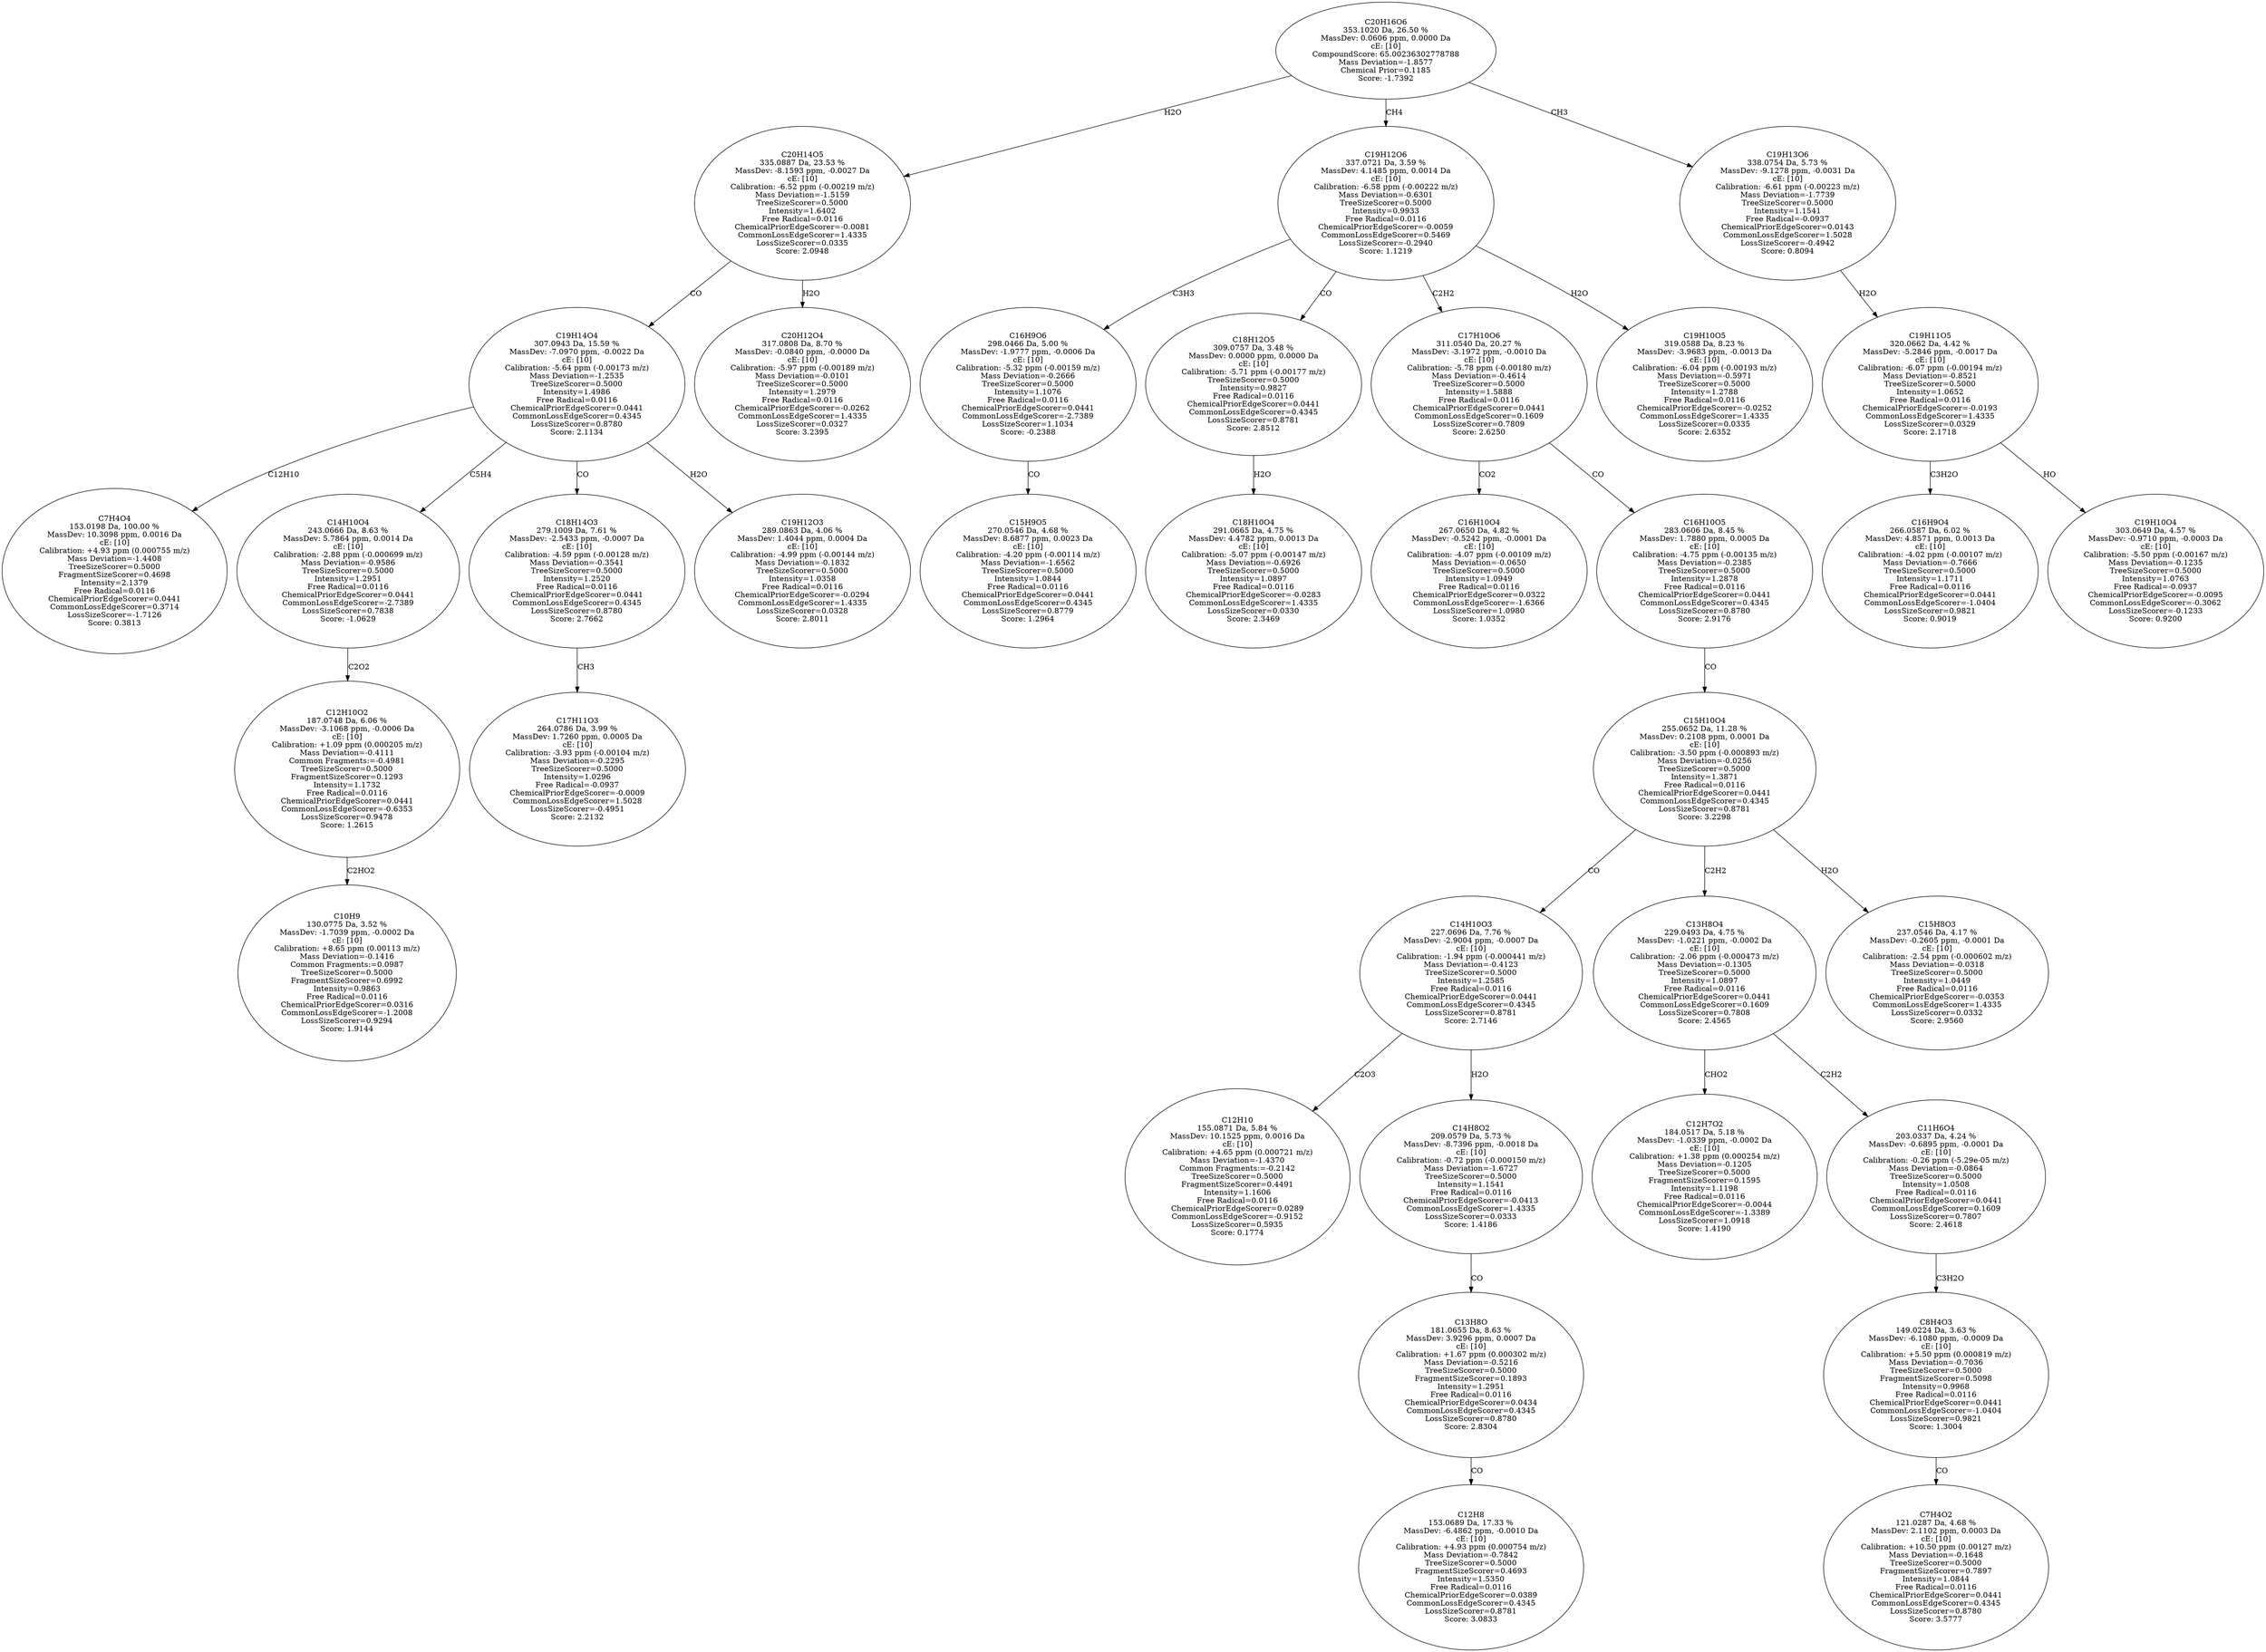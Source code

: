 strict digraph {
v1 [label="C7H4O4\n153.0198 Da, 100.00 %\nMassDev: 10.3098 ppm, 0.0016 Da\ncE: [10]\nCalibration: +4.93 ppm (0.000755 m/z)\nMass Deviation=-1.4408\nTreeSizeScorer=0.5000\nFragmentSizeScorer=0.4698\nIntensity=2.1379\nFree Radical=0.0116\nChemicalPriorEdgeScorer=0.0441\nCommonLossEdgeScorer=0.3714\nLossSizeScorer=-1.7126\nScore: 0.3813"];
v2 [label="C10H9\n130.0775 Da, 3.52 %\nMassDev: -1.7039 ppm, -0.0002 Da\ncE: [10]\nCalibration: +8.65 ppm (0.00113 m/z)\nMass Deviation=-0.1416\nCommon Fragments:=0.0987\nTreeSizeScorer=0.5000\nFragmentSizeScorer=0.6992\nIntensity=0.9863\nFree Radical=0.0116\nChemicalPriorEdgeScorer=0.0316\nCommonLossEdgeScorer=-1.2008\nLossSizeScorer=0.9294\nScore: 1.9144"];
v3 [label="C12H10O2\n187.0748 Da, 6.06 %\nMassDev: -3.1068 ppm, -0.0006 Da\ncE: [10]\nCalibration: +1.09 ppm (0.000205 m/z)\nMass Deviation=-0.4111\nCommon Fragments:=-0.4981\nTreeSizeScorer=0.5000\nFragmentSizeScorer=0.1293\nIntensity=1.1732\nFree Radical=0.0116\nChemicalPriorEdgeScorer=0.0441\nCommonLossEdgeScorer=-0.6353\nLossSizeScorer=0.9478\nScore: 1.2615"];
v4 [label="C14H10O4\n243.0666 Da, 8.63 %\nMassDev: 5.7864 ppm, 0.0014 Da\ncE: [10]\nCalibration: -2.88 ppm (-0.000699 m/z)\nMass Deviation=-0.9586\nTreeSizeScorer=0.5000\nIntensity=1.2951\nFree Radical=0.0116\nChemicalPriorEdgeScorer=0.0441\nCommonLossEdgeScorer=-2.7389\nLossSizeScorer=0.7838\nScore: -1.0629"];
v5 [label="C17H11O3\n264.0786 Da, 3.99 %\nMassDev: 1.7260 ppm, 0.0005 Da\ncE: [10]\nCalibration: -3.93 ppm (-0.00104 m/z)\nMass Deviation=-0.2295\nTreeSizeScorer=0.5000\nIntensity=1.0296\nFree Radical=-0.0937\nChemicalPriorEdgeScorer=-0.0009\nCommonLossEdgeScorer=1.5028\nLossSizeScorer=-0.4951\nScore: 2.2132"];
v6 [label="C18H14O3\n279.1009 Da, 7.61 %\nMassDev: -2.5433 ppm, -0.0007 Da\ncE: [10]\nCalibration: -4.59 ppm (-0.00128 m/z)\nMass Deviation=-0.3541\nTreeSizeScorer=0.5000\nIntensity=1.2520\nFree Radical=0.0116\nChemicalPriorEdgeScorer=0.0441\nCommonLossEdgeScorer=0.4345\nLossSizeScorer=0.8780\nScore: 2.7662"];
v7 [label="C19H12O3\n289.0863 Da, 4.06 %\nMassDev: 1.4044 ppm, 0.0004 Da\ncE: [10]\nCalibration: -4.99 ppm (-0.00144 m/z)\nMass Deviation=-0.1832\nTreeSizeScorer=0.5000\nIntensity=1.0358\nFree Radical=0.0116\nChemicalPriorEdgeScorer=-0.0294\nCommonLossEdgeScorer=1.4335\nLossSizeScorer=0.0328\nScore: 2.8011"];
v8 [label="C19H14O4\n307.0943 Da, 15.59 %\nMassDev: -7.0970 ppm, -0.0022 Da\ncE: [10]\nCalibration: -5.64 ppm (-0.00173 m/z)\nMass Deviation=-1.2535\nTreeSizeScorer=0.5000\nIntensity=1.4986\nFree Radical=0.0116\nChemicalPriorEdgeScorer=0.0441\nCommonLossEdgeScorer=0.4345\nLossSizeScorer=0.8780\nScore: 2.1134"];
v9 [label="C20H12O4\n317.0808 Da, 8.70 %\nMassDev: -0.0840 ppm, -0.0000 Da\ncE: [10]\nCalibration: -5.97 ppm (-0.00189 m/z)\nMass Deviation=-0.0101\nTreeSizeScorer=0.5000\nIntensity=1.2979\nFree Radical=0.0116\nChemicalPriorEdgeScorer=-0.0262\nCommonLossEdgeScorer=1.4335\nLossSizeScorer=0.0327\nScore: 3.2395"];
v10 [label="C20H14O5\n335.0887 Da, 23.53 %\nMassDev: -8.1593 ppm, -0.0027 Da\ncE: [10]\nCalibration: -6.52 ppm (-0.00219 m/z)\nMass Deviation=-1.5159\nTreeSizeScorer=0.5000\nIntensity=1.6402\nFree Radical=0.0116\nChemicalPriorEdgeScorer=-0.0081\nCommonLossEdgeScorer=1.4335\nLossSizeScorer=0.0335\nScore: 2.0948"];
v11 [label="C15H9O5\n270.0546 Da, 4.68 %\nMassDev: 8.6877 ppm, 0.0023 Da\ncE: [10]\nCalibration: -4.20 ppm (-0.00114 m/z)\nMass Deviation=-1.6562\nTreeSizeScorer=0.5000\nIntensity=1.0844\nFree Radical=0.0116\nChemicalPriorEdgeScorer=0.0441\nCommonLossEdgeScorer=0.4345\nLossSizeScorer=0.8779\nScore: 1.2964"];
v12 [label="C16H9O6\n298.0466 Da, 5.00 %\nMassDev: -1.9777 ppm, -0.0006 Da\ncE: [10]\nCalibration: -5.32 ppm (-0.00159 m/z)\nMass Deviation=-0.2666\nTreeSizeScorer=0.5000\nIntensity=1.1076\nFree Radical=0.0116\nChemicalPriorEdgeScorer=0.0441\nCommonLossEdgeScorer=-2.7389\nLossSizeScorer=1.1034\nScore: -0.2388"];
v13 [label="C18H10O4\n291.0665 Da, 4.75 %\nMassDev: 4.4782 ppm, 0.0013 Da\ncE: [10]\nCalibration: -5.07 ppm (-0.00147 m/z)\nMass Deviation=-0.6926\nTreeSizeScorer=0.5000\nIntensity=1.0897\nFree Radical=0.0116\nChemicalPriorEdgeScorer=-0.0283\nCommonLossEdgeScorer=1.4335\nLossSizeScorer=0.0330\nScore: 2.3469"];
v14 [label="C18H12O5\n309.0757 Da, 3.48 %\nMassDev: 0.0000 ppm, 0.0000 Da\ncE: [10]\nCalibration: -5.71 ppm (-0.00177 m/z)\nTreeSizeScorer=0.5000\nIntensity=0.9827\nFree Radical=0.0116\nChemicalPriorEdgeScorer=0.0441\nCommonLossEdgeScorer=0.4345\nLossSizeScorer=0.8781\nScore: 2.8512"];
v15 [label="C16H10O4\n267.0650 Da, 4.82 %\nMassDev: -0.5242 ppm, -0.0001 Da\ncE: [10]\nCalibration: -4.07 ppm (-0.00109 m/z)\nMass Deviation=-0.0650\nTreeSizeScorer=0.5000\nIntensity=1.0949\nFree Radical=0.0116\nChemicalPriorEdgeScorer=0.0322\nCommonLossEdgeScorer=-1.6366\nLossSizeScorer=1.0980\nScore: 1.0352"];
v16 [label="C12H10\n155.0871 Da, 5.84 %\nMassDev: 10.1525 ppm, 0.0016 Da\ncE: [10]\nCalibration: +4.65 ppm (0.000721 m/z)\nMass Deviation=-1.4370\nCommon Fragments:=-0.2142\nTreeSizeScorer=0.5000\nFragmentSizeScorer=0.4491\nIntensity=1.1606\nFree Radical=0.0116\nChemicalPriorEdgeScorer=0.0289\nCommonLossEdgeScorer=-0.9152\nLossSizeScorer=0.5935\nScore: 0.1774"];
v17 [label="C12H8\n153.0689 Da, 17.33 %\nMassDev: -6.4862 ppm, -0.0010 Da\ncE: [10]\nCalibration: +4.93 ppm (0.000754 m/z)\nMass Deviation=-0.7842\nTreeSizeScorer=0.5000\nFragmentSizeScorer=0.4693\nIntensity=1.5350\nFree Radical=0.0116\nChemicalPriorEdgeScorer=0.0389\nCommonLossEdgeScorer=0.4345\nLossSizeScorer=0.8781\nScore: 3.0833"];
v18 [label="C13H8O\n181.0655 Da, 8.63 %\nMassDev: 3.9296 ppm, 0.0007 Da\ncE: [10]\nCalibration: +1.67 ppm (0.000302 m/z)\nMass Deviation=-0.5216\nTreeSizeScorer=0.5000\nFragmentSizeScorer=0.1893\nIntensity=1.2951\nFree Radical=0.0116\nChemicalPriorEdgeScorer=0.0434\nCommonLossEdgeScorer=0.4345\nLossSizeScorer=0.8780\nScore: 2.8304"];
v19 [label="C14H8O2\n209.0579 Da, 5.73 %\nMassDev: -8.7396 ppm, -0.0018 Da\ncE: [10]\nCalibration: -0.72 ppm (-0.000150 m/z)\nMass Deviation=-1.6727\nTreeSizeScorer=0.5000\nIntensity=1.1541\nFree Radical=0.0116\nChemicalPriorEdgeScorer=-0.0413\nCommonLossEdgeScorer=1.4335\nLossSizeScorer=0.0333\nScore: 1.4186"];
v20 [label="C14H10O3\n227.0696 Da, 7.76 %\nMassDev: -2.9004 ppm, -0.0007 Da\ncE: [10]\nCalibration: -1.94 ppm (-0.000441 m/z)\nMass Deviation=-0.4123\nTreeSizeScorer=0.5000\nIntensity=1.2585\nFree Radical=0.0116\nChemicalPriorEdgeScorer=0.0441\nCommonLossEdgeScorer=0.4345\nLossSizeScorer=0.8781\nScore: 2.7146"];
v21 [label="C12H7O2\n184.0517 Da, 5.18 %\nMassDev: -1.0339 ppm, -0.0002 Da\ncE: [10]\nCalibration: +1.38 ppm (0.000254 m/z)\nMass Deviation=-0.1205\nTreeSizeScorer=0.5000\nFragmentSizeScorer=0.1595\nIntensity=1.1198\nFree Radical=0.0116\nChemicalPriorEdgeScorer=-0.0044\nCommonLossEdgeScorer=-1.3389\nLossSizeScorer=1.0918\nScore: 1.4190"];
v22 [label="C7H4O2\n121.0287 Da, 4.68 %\nMassDev: 2.1102 ppm, 0.0003 Da\ncE: [10]\nCalibration: +10.50 ppm (0.00127 m/z)\nMass Deviation=-0.1648\nTreeSizeScorer=0.5000\nFragmentSizeScorer=0.7897\nIntensity=1.0844\nFree Radical=0.0116\nChemicalPriorEdgeScorer=0.0441\nCommonLossEdgeScorer=0.4345\nLossSizeScorer=0.8780\nScore: 3.5777"];
v23 [label="C8H4O3\n149.0224 Da, 3.63 %\nMassDev: -6.1080 ppm, -0.0009 Da\ncE: [10]\nCalibration: +5.50 ppm (0.000819 m/z)\nMass Deviation=-0.7036\nTreeSizeScorer=0.5000\nFragmentSizeScorer=0.5098\nIntensity=0.9968\nFree Radical=0.0116\nChemicalPriorEdgeScorer=0.0441\nCommonLossEdgeScorer=-1.0404\nLossSizeScorer=0.9821\nScore: 1.3004"];
v24 [label="C11H6O4\n203.0337 Da, 4.24 %\nMassDev: -0.6895 ppm, -0.0001 Da\ncE: [10]\nCalibration: -0.26 ppm (-5.29e-05 m/z)\nMass Deviation=-0.0864\nTreeSizeScorer=0.5000\nIntensity=1.0508\nFree Radical=0.0116\nChemicalPriorEdgeScorer=0.0441\nCommonLossEdgeScorer=0.1609\nLossSizeScorer=0.7807\nScore: 2.4618"];
v25 [label="C13H8O4\n229.0493 Da, 4.75 %\nMassDev: -1.0221 ppm, -0.0002 Da\ncE: [10]\nCalibration: -2.06 ppm (-0.000473 m/z)\nMass Deviation=-0.1305\nTreeSizeScorer=0.5000\nIntensity=1.0897\nFree Radical=0.0116\nChemicalPriorEdgeScorer=0.0441\nCommonLossEdgeScorer=0.1609\nLossSizeScorer=0.7808\nScore: 2.4565"];
v26 [label="C15H8O3\n237.0546 Da, 4.17 %\nMassDev: -0.2605 ppm, -0.0001 Da\ncE: [10]\nCalibration: -2.54 ppm (-0.000602 m/z)\nMass Deviation=-0.0318\nTreeSizeScorer=0.5000\nIntensity=1.0449\nFree Radical=0.0116\nChemicalPriorEdgeScorer=-0.0353\nCommonLossEdgeScorer=1.4335\nLossSizeScorer=0.0332\nScore: 2.9560"];
v27 [label="C15H10O4\n255.0652 Da, 11.28 %\nMassDev: 0.2108 ppm, 0.0001 Da\ncE: [10]\nCalibration: -3.50 ppm (-0.000893 m/z)\nMass Deviation=-0.0256\nTreeSizeScorer=0.5000\nIntensity=1.3871\nFree Radical=0.0116\nChemicalPriorEdgeScorer=0.0441\nCommonLossEdgeScorer=0.4345\nLossSizeScorer=0.8781\nScore: 3.2298"];
v28 [label="C16H10O5\n283.0606 Da, 8.45 %\nMassDev: 1.7880 ppm, 0.0005 Da\ncE: [10]\nCalibration: -4.75 ppm (-0.00135 m/z)\nMass Deviation=-0.2385\nTreeSizeScorer=0.5000\nIntensity=1.2878\nFree Radical=0.0116\nChemicalPriorEdgeScorer=0.0441\nCommonLossEdgeScorer=0.4345\nLossSizeScorer=0.8780\nScore: 2.9176"];
v29 [label="C17H10O6\n311.0540 Da, 20.27 %\nMassDev: -3.1972 ppm, -0.0010 Da\ncE: [10]\nCalibration: -5.78 ppm (-0.00180 m/z)\nMass Deviation=-0.4614\nTreeSizeScorer=0.5000\nIntensity=1.5888\nFree Radical=0.0116\nChemicalPriorEdgeScorer=0.0441\nCommonLossEdgeScorer=0.1609\nLossSizeScorer=0.7809\nScore: 2.6250"];
v30 [label="C19H10O5\n319.0588 Da, 8.23 %\nMassDev: -3.9683 ppm, -0.0013 Da\ncE: [10]\nCalibration: -6.04 ppm (-0.00193 m/z)\nMass Deviation=-0.5971\nTreeSizeScorer=0.5000\nIntensity=1.2788\nFree Radical=0.0116\nChemicalPriorEdgeScorer=-0.0252\nCommonLossEdgeScorer=1.4335\nLossSizeScorer=0.0335\nScore: 2.6352"];
v31 [label="C19H12O6\n337.0721 Da, 3.59 %\nMassDev: 4.1485 ppm, 0.0014 Da\ncE: [10]\nCalibration: -6.58 ppm (-0.00222 m/z)\nMass Deviation=-0.6301\nTreeSizeScorer=0.5000\nIntensity=0.9933\nFree Radical=0.0116\nChemicalPriorEdgeScorer=-0.0059\nCommonLossEdgeScorer=0.5469\nLossSizeScorer=-0.2940\nScore: 1.1219"];
v32 [label="C16H9O4\n266.0587 Da, 6.02 %\nMassDev: 4.8571 ppm, 0.0013 Da\ncE: [10]\nCalibration: -4.02 ppm (-0.00107 m/z)\nMass Deviation=-0.7666\nTreeSizeScorer=0.5000\nIntensity=1.1711\nFree Radical=0.0116\nChemicalPriorEdgeScorer=0.0441\nCommonLossEdgeScorer=-1.0404\nLossSizeScorer=0.9821\nScore: 0.9019"];
v33 [label="C19H10O4\n303.0649 Da, 4.57 %\nMassDev: -0.9710 ppm, -0.0003 Da\ncE: [10]\nCalibration: -5.50 ppm (-0.00167 m/z)\nMass Deviation=-0.1235\nTreeSizeScorer=0.5000\nIntensity=1.0763\nFree Radical=-0.0937\nChemicalPriorEdgeScorer=-0.0095\nCommonLossEdgeScorer=-0.3062\nLossSizeScorer=-0.1233\nScore: 0.9200"];
v34 [label="C19H11O5\n320.0662 Da, 4.42 %\nMassDev: -5.2846 ppm, -0.0017 Da\ncE: [10]\nCalibration: -6.07 ppm (-0.00194 m/z)\nMass Deviation=-0.8521\nTreeSizeScorer=0.5000\nIntensity=1.0652\nFree Radical=0.0116\nChemicalPriorEdgeScorer=-0.0193\nCommonLossEdgeScorer=1.4335\nLossSizeScorer=0.0329\nScore: 2.1718"];
v35 [label="C19H13O6\n338.0754 Da, 5.73 %\nMassDev: -9.1278 ppm, -0.0031 Da\ncE: [10]\nCalibration: -6.61 ppm (-0.00223 m/z)\nMass Deviation=-1.7739\nTreeSizeScorer=0.5000\nIntensity=1.1541\nFree Radical=-0.0937\nChemicalPriorEdgeScorer=0.0143\nCommonLossEdgeScorer=1.5028\nLossSizeScorer=-0.4942\nScore: 0.8094"];
v36 [label="C20H16O6\n353.1020 Da, 26.50 %\nMassDev: 0.0606 ppm, 0.0000 Da\ncE: [10]\nCompoundScore: 65.00236302778788\nMass Deviation=-1.8577\nChemical Prior=0.1185\nScore: -1.7392"];
v8 -> v1 [label="C12H10"];
v3 -> v2 [label="C2HO2"];
v4 -> v3 [label="C2O2"];
v8 -> v4 [label="C5H4"];
v6 -> v5 [label="CH3"];
v8 -> v6 [label="CO"];
v8 -> v7 [label="H2O"];
v10 -> v8 [label="CO"];
v10 -> v9 [label="H2O"];
v36 -> v10 [label="H2O"];
v12 -> v11 [label="CO"];
v31 -> v12 [label="C3H3"];
v14 -> v13 [label="H2O"];
v31 -> v14 [label="CO"];
v29 -> v15 [label="CO2"];
v20 -> v16 [label="C2O3"];
v18 -> v17 [label="CO"];
v19 -> v18 [label="CO"];
v20 -> v19 [label="H2O"];
v27 -> v20 [label="CO"];
v25 -> v21 [label="CHO2"];
v23 -> v22 [label="CO"];
v24 -> v23 [label="C3H2O"];
v25 -> v24 [label="C2H2"];
v27 -> v25 [label="C2H2"];
v27 -> v26 [label="H2O"];
v28 -> v27 [label="CO"];
v29 -> v28 [label="CO"];
v31 -> v29 [label="C2H2"];
v31 -> v30 [label="H2O"];
v36 -> v31 [label="CH4"];
v34 -> v32 [label="C3H2O"];
v34 -> v33 [label="HO"];
v35 -> v34 [label="H2O"];
v36 -> v35 [label="CH3"];
}